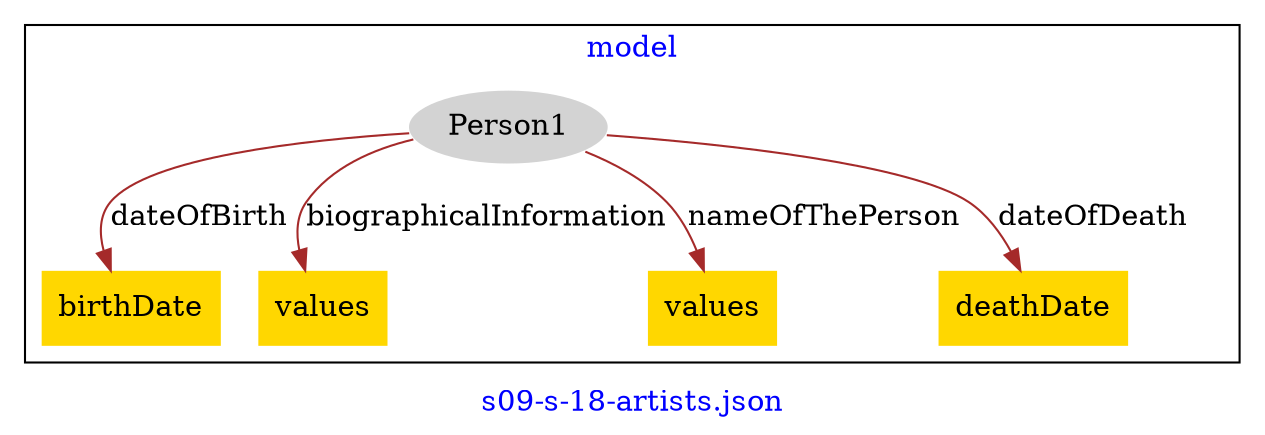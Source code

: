 digraph n0 {
fontcolor="blue"
remincross="true"
label="s09-s-18-artists.json"
subgraph cluster {
label="model"
n2[style="filled",color="white",fillcolor="lightgray",label="Person1"];
n3[shape="plaintext",style="filled",fillcolor="gold",label="birthDate"];
n4[shape="plaintext",style="filled",fillcolor="gold",label="values"];
n5[shape="plaintext",style="filled",fillcolor="gold",label="values"];
n6[shape="plaintext",style="filled",fillcolor="gold",label="deathDate"];
}
n2 -> n3[color="brown",fontcolor="black",label="dateOfBirth"]
n2 -> n4[color="brown",fontcolor="black",label="biographicalInformation"]
n2 -> n5[color="brown",fontcolor="black",label="nameOfThePerson"]
n2 -> n6[color="brown",fontcolor="black",label="dateOfDeath"]
}
